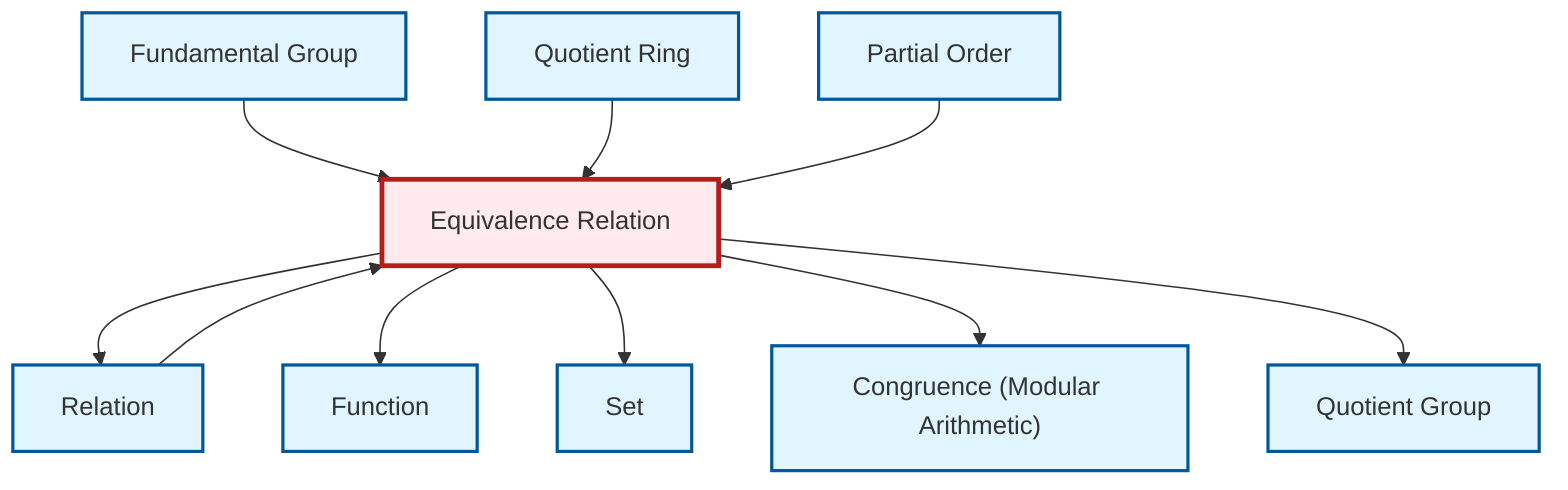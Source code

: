 graph TD
    classDef definition fill:#e1f5fe,stroke:#01579b,stroke-width:2px
    classDef theorem fill:#f3e5f5,stroke:#4a148c,stroke-width:2px
    classDef axiom fill:#fff3e0,stroke:#e65100,stroke-width:2px
    classDef example fill:#e8f5e9,stroke:#1b5e20,stroke-width:2px
    classDef current fill:#ffebee,stroke:#b71c1c,stroke-width:3px
    def-fundamental-group["Fundamental Group"]:::definition
    def-set["Set"]:::definition
    def-partial-order["Partial Order"]:::definition
    def-relation["Relation"]:::definition
    def-congruence["Congruence (Modular Arithmetic)"]:::definition
    def-function["Function"]:::definition
    def-equivalence-relation["Equivalence Relation"]:::definition
    def-quotient-group["Quotient Group"]:::definition
    def-quotient-ring["Quotient Ring"]:::definition
    def-equivalence-relation --> def-relation
    def-equivalence-relation --> def-function
    def-equivalence-relation --> def-set
    def-relation --> def-equivalence-relation
    def-fundamental-group --> def-equivalence-relation
    def-equivalence-relation --> def-congruence
    def-quotient-ring --> def-equivalence-relation
    def-partial-order --> def-equivalence-relation
    def-equivalence-relation --> def-quotient-group
    class def-equivalence-relation current